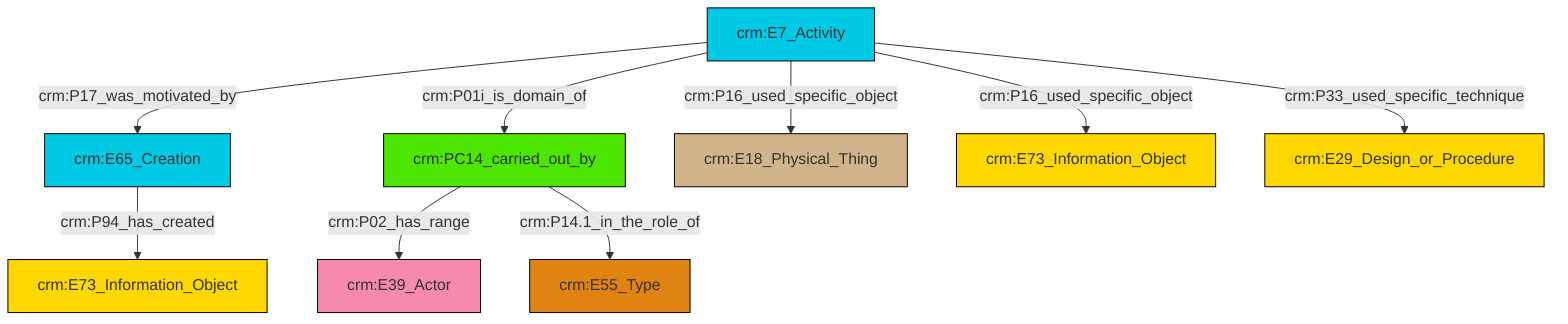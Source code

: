 graph TD
classDef Literal fill:#f2f2f2,stroke:#000000;
classDef CRM_Entity fill:#FFFFFF,stroke:#000000;
classDef Temporal_Entity fill:#00C9E6, stroke:#000000;
classDef Type fill:#E18312, stroke:#000000;
classDef Time-Span fill:#2C9C91, stroke:#000000;
classDef Appellation fill:#FFEB7F, stroke:#000000;
classDef Place fill:#008836, stroke:#000000;
classDef Persistent_Item fill:#B266B2, stroke:#000000;
classDef Conceptual_Object fill:#FFD700, stroke:#000000;
classDef Physical_Thing fill:#D2B48C, stroke:#000000;
classDef Actor fill:#f58aad, stroke:#000000;
classDef PC_Classes fill:#4ce600, stroke:#000000;
classDef Multi fill:#cccccc,stroke:#000000;

0["crm:E65_Creation"]:::Temporal_Entity -->|crm:P94_has_created| 2["crm:E73_Information_Object"]:::Conceptual_Object
3["crm:PC14_carried_out_by"]:::PC_Classes -->|crm:P02_has_range| 4["crm:E39_Actor"]:::Actor
3["crm:PC14_carried_out_by"]:::PC_Classes -->|crm:P14.1_in_the_role_of| 7["crm:E55_Type"]:::Type
8["crm:E7_Activity"]:::Temporal_Entity -->|crm:P17_was_motivated_by| 0["crm:E65_Creation"]:::Temporal_Entity
8["crm:E7_Activity"]:::Temporal_Entity -->|crm:P33_used_specific_technique| 13["crm:E29_Design_or_Procedure"]:::Conceptual_Object
8["crm:E7_Activity"]:::Temporal_Entity -->|crm:P16_used_specific_object| 11["crm:E73_Information_Object"]:::Conceptual_Object
8["crm:E7_Activity"]:::Temporal_Entity -->|crm:P16_used_specific_object| 5["crm:E18_Physical_Thing"]:::Physical_Thing
8["crm:E7_Activity"]:::Temporal_Entity -->|crm:P01i_is_domain_of| 3["crm:PC14_carried_out_by"]:::PC_Classes